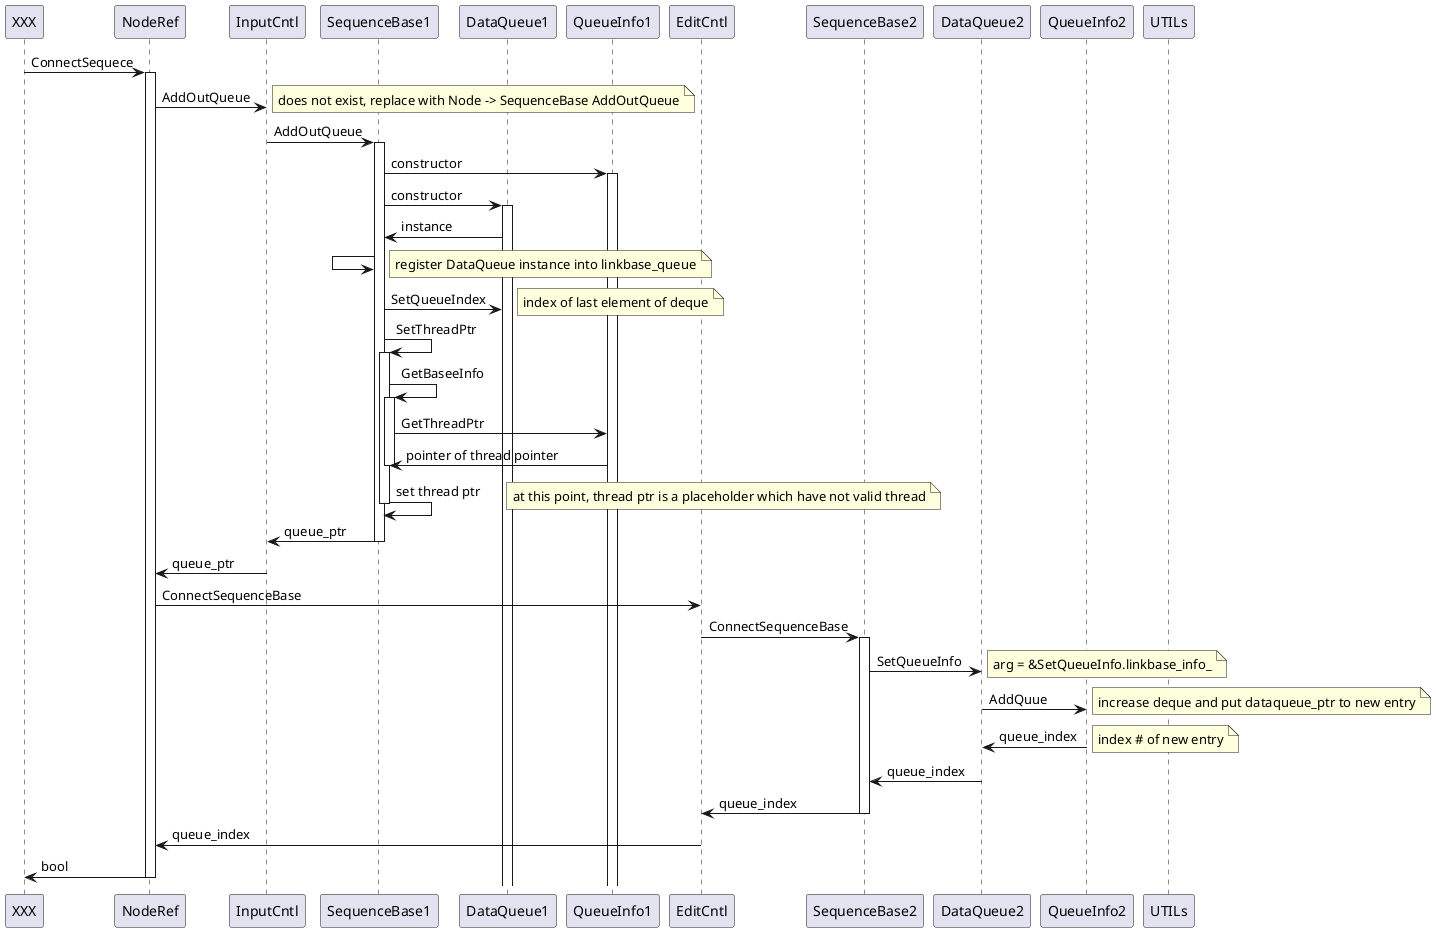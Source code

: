 @startuml
participant XXX
participant NodeRef
participant InputCntl
participant SequenceBase1
participant DataQueue1
participant QueueInfo1
participant EditCntl
participant SequenceBase2
participant DataQueue2
participant QueueInfo2
participant UTILs

XXX -> NodeRef : ConnectSequece
activate NodeRef
NodeRef -> InputCntl : AddOutQueue
note right : does not exist, replace with Node -> SequenceBase AddOutQueue
InputCntl -> SequenceBase1 : AddOutQueue
activate SequenceBase1
SequenceBase1 -> QueueInfo1 : constructor
activate QueueInfo1
SequenceBase1 -> DataQueue1 : constructor
activate DataQueue1
SequenceBase1 <- DataQueue1 : instance
SequenceBase1 <- SequenceBase1 :
note right : register DataQueue instance into linkbase_queue
SequenceBase1 -> DataQueue1 : SetQueueIndex
note right : index of last element of deque
SequenceBase1 -> SequenceBase1 : SetThreadPtr
activate SequenceBase1
SequenceBase1 -> SequenceBase1 : GetBaseeInfo
activate SequenceBase1
SequenceBase1 -> QueueInfo1 : GetThreadPtr
SequenceBase1 <- QueueInfo1 : pointer of thread pointer
deactivate SequenceBase1
SequenceBase1 -> SequenceBase1 : set thread ptr
note right : at this point, thread ptr is a placeholder which have not valid thread
deactivate SequenceBase1
InputCntl <- SequenceBase1 : queue_ptr
deactivate SequenceBase1
NodeRef <- InputCntl : queue_ptr

NodeRef -> EditCntl : ConnectSequenceBase
EditCntl -> SequenceBase2 : ConnectSequenceBase
activate SequenceBase2
SequenceBase2 -> DataQueue2 : SetQueueInfo
note right : arg = &SetQueueInfo.linkbase_info_
DataQueue2 -> QueueInfo2 : AddQuue
note right : increase deque and put dataqueue_ptr to new entry
DataQueue2 <- QueueInfo2 : queue_index
note right : index # of new entry
SequenceBase2 <- DataQueue2 : queue_index
EditCntl <- SequenceBase2 : queue_index
deactivate SequenceBase2
NodeRef <- EditCntl : queue_index
XXX <- NodeRef : bool
deactivate NodeRef
@enduml
